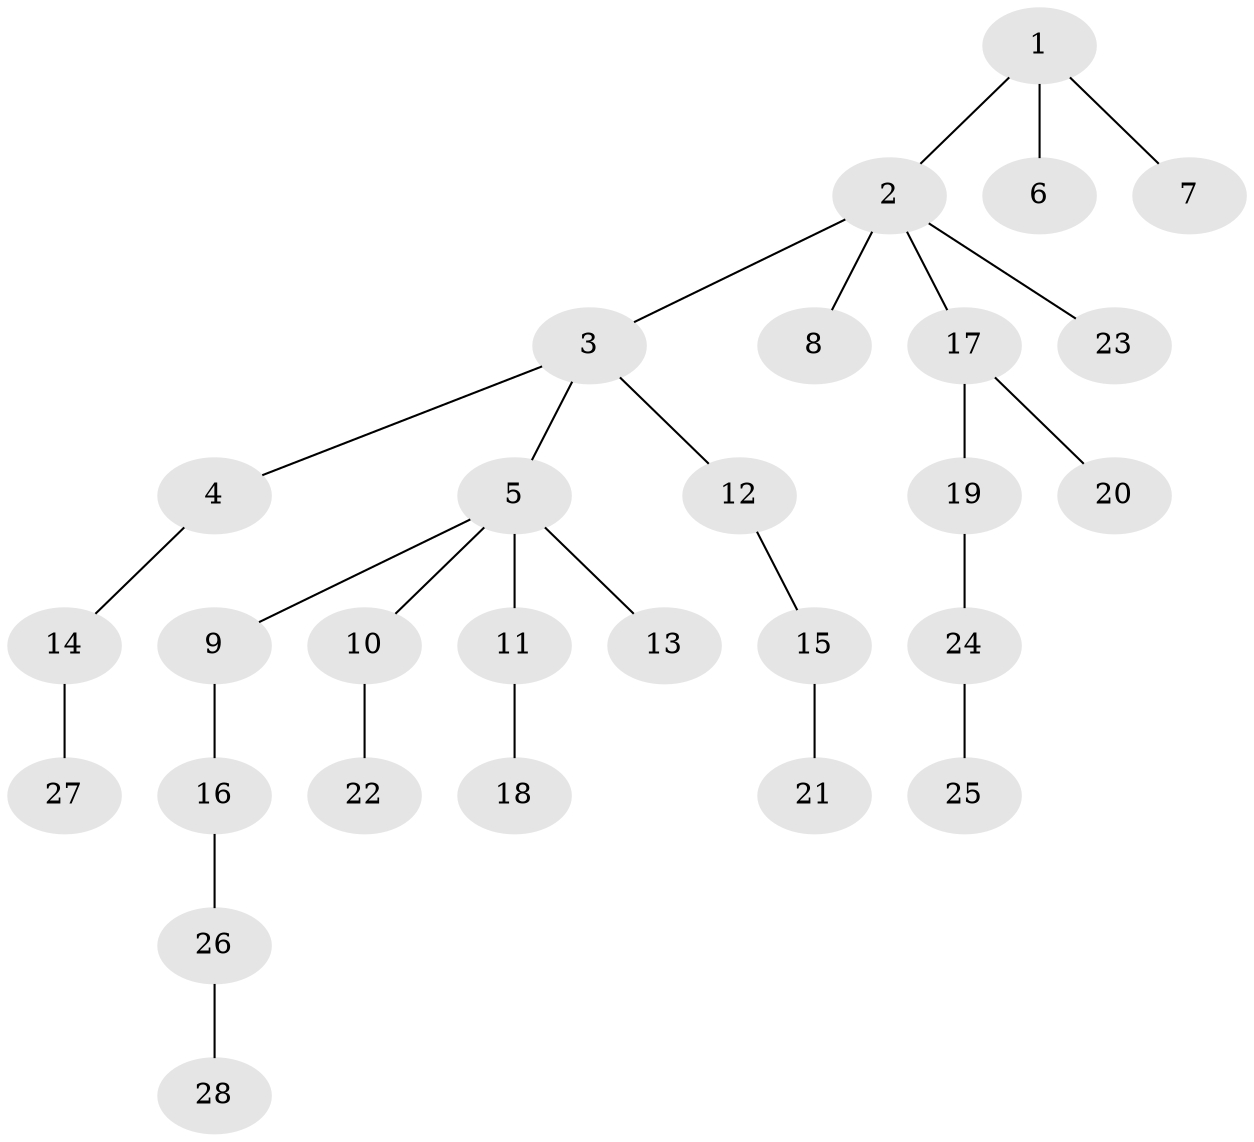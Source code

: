 // original degree distribution, {3: 0.19642857142857142, 6: 0.03571428571428571, 5: 0.017857142857142856, 4: 0.05357142857142857, 2: 0.16071428571428573, 1: 0.5357142857142857}
// Generated by graph-tools (version 1.1) at 2025/51/03/04/25 22:51:57]
// undirected, 28 vertices, 27 edges
graph export_dot {
  node [color=gray90,style=filled];
  1;
  2;
  3;
  4;
  5;
  6;
  7;
  8;
  9;
  10;
  11;
  12;
  13;
  14;
  15;
  16;
  17;
  18;
  19;
  20;
  21;
  22;
  23;
  24;
  25;
  26;
  27;
  28;
  1 -- 2 [weight=1.0];
  1 -- 6 [weight=1.0];
  1 -- 7 [weight=1.0];
  2 -- 3 [weight=1.0];
  2 -- 8 [weight=1.0];
  2 -- 17 [weight=1.0];
  2 -- 23 [weight=1.0];
  3 -- 4 [weight=1.0];
  3 -- 5 [weight=1.0];
  3 -- 12 [weight=1.0];
  4 -- 14 [weight=1.0];
  5 -- 9 [weight=1.0];
  5 -- 10 [weight=1.0];
  5 -- 11 [weight=1.0];
  5 -- 13 [weight=1.0];
  9 -- 16 [weight=1.0];
  10 -- 22 [weight=2.0];
  11 -- 18 [weight=1.0];
  12 -- 15 [weight=1.0];
  14 -- 27 [weight=1.0];
  15 -- 21 [weight=1.0];
  16 -- 26 [weight=1.0];
  17 -- 19 [weight=1.0];
  17 -- 20 [weight=1.0];
  19 -- 24 [weight=2.0];
  24 -- 25 [weight=1.0];
  26 -- 28 [weight=1.0];
}
